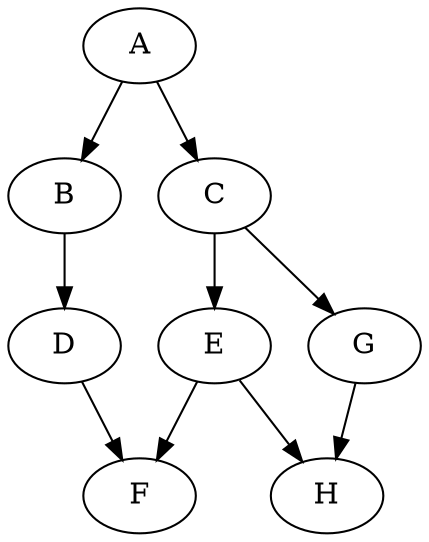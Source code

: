 strict digraph G {
G;
D;
F;
E;
B;
A;
C;
H;
G -> H;
D -> F;
E -> F;
E -> H;
B -> D;
A -> B;
A -> C;
C -> G;
C -> E;
}
